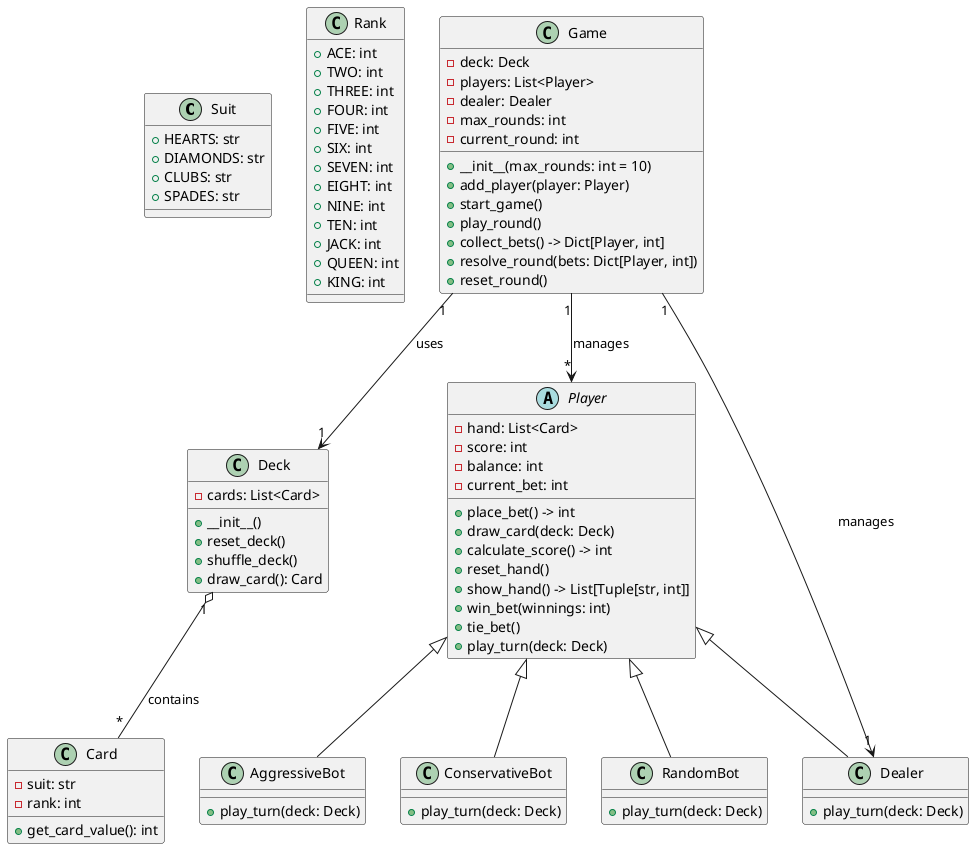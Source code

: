 @startuml

class Suit {
    +HEARTS: str
    +DIAMONDS: str
    +CLUBS: str
    +SPADES: str
}

class Rank {
    +ACE: int
    +TWO: int
    +THREE: int
    +FOUR: int
    +FIVE: int
    +SIX: int
    +SEVEN: int
    +EIGHT: int
    +NINE: int
    +TEN: int
    +JACK: int
    +QUEEN: int
    +KING: int
}

class Card {
    -suit: str
    -rank: int
    +get_card_value(): int
}

class Deck {
    -cards: List<Card>
    +__init__()
    +reset_deck()
    +shuffle_deck()
    +draw_card(): Card
}

abstract class Player {
    -hand: List<Card>
    -score: int
    -balance: int
    -current_bet: int
    +place_bet() -> int
    +draw_card(deck: Deck)
    +calculate_score() -> int
    +reset_hand()
    +show_hand() -> List[Tuple[str, int]]
    +win_bet(winnings: int)
    +tie_bet()
    +play_turn(deck: Deck)
}

class AggressiveBot {
    +play_turn(deck: Deck)
}

class ConservativeBot {
    +play_turn(deck: Deck)
}

class RandomBot {
    +play_turn(deck: Deck)
}

class Dealer {
    +play_turn(deck: Deck)
}

class Game {
    -deck: Deck
    -players: List<Player>
    -dealer: Dealer
    -max_rounds: int
    -current_round: int
    +__init__(max_rounds: int = 10)
    +add_player(player: Player)
    +start_game()
    +play_round()
    +collect_bets() -> Dict[Player, int]
    +resolve_round(bets: Dict[Player, int])
    +reset_round()
}

Deck "1" o-- "*" Card : contains
Game "1" --> "1" Deck : uses
Game "1" --> "*" Player : manages
Game "1" --> "1" Dealer : manages
Player <|-- AggressiveBot
Player <|-- ConservativeBot
Player <|-- RandomBot
Player <|-- Dealer

@enduml
